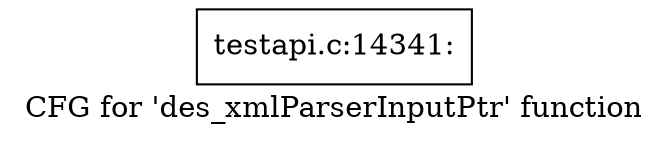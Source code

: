 digraph "CFG for 'des_xmlParserInputPtr' function" {
	label="CFG for 'des_xmlParserInputPtr' function";

	Node0x485ccf0 [shape=record,label="{testapi.c:14341:}"];
}
